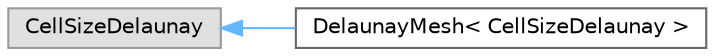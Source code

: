 digraph "Graphical Class Hierarchy"
{
 // LATEX_PDF_SIZE
  bgcolor="transparent";
  edge [fontname=Helvetica,fontsize=10,labelfontname=Helvetica,labelfontsize=10];
  node [fontname=Helvetica,fontsize=10,shape=box,height=0.2,width=0.4];
  rankdir="LR";
  Node0 [id="Node000000",label="CellSizeDelaunay",height=0.2,width=0.4,color="grey60", fillcolor="#E0E0E0", style="filled",tooltip=" "];
  Node0 -> Node1 [id="edge4391_Node000000_Node000001",dir="back",color="steelblue1",style="solid",tooltip=" "];
  Node1 [id="Node000001",label="DelaunayMesh\< CellSizeDelaunay \>",height=0.2,width=0.4,color="grey40", fillcolor="white", style="filled",URL="$classFoam_1_1DelaunayMesh.html",tooltip=" "];
}
